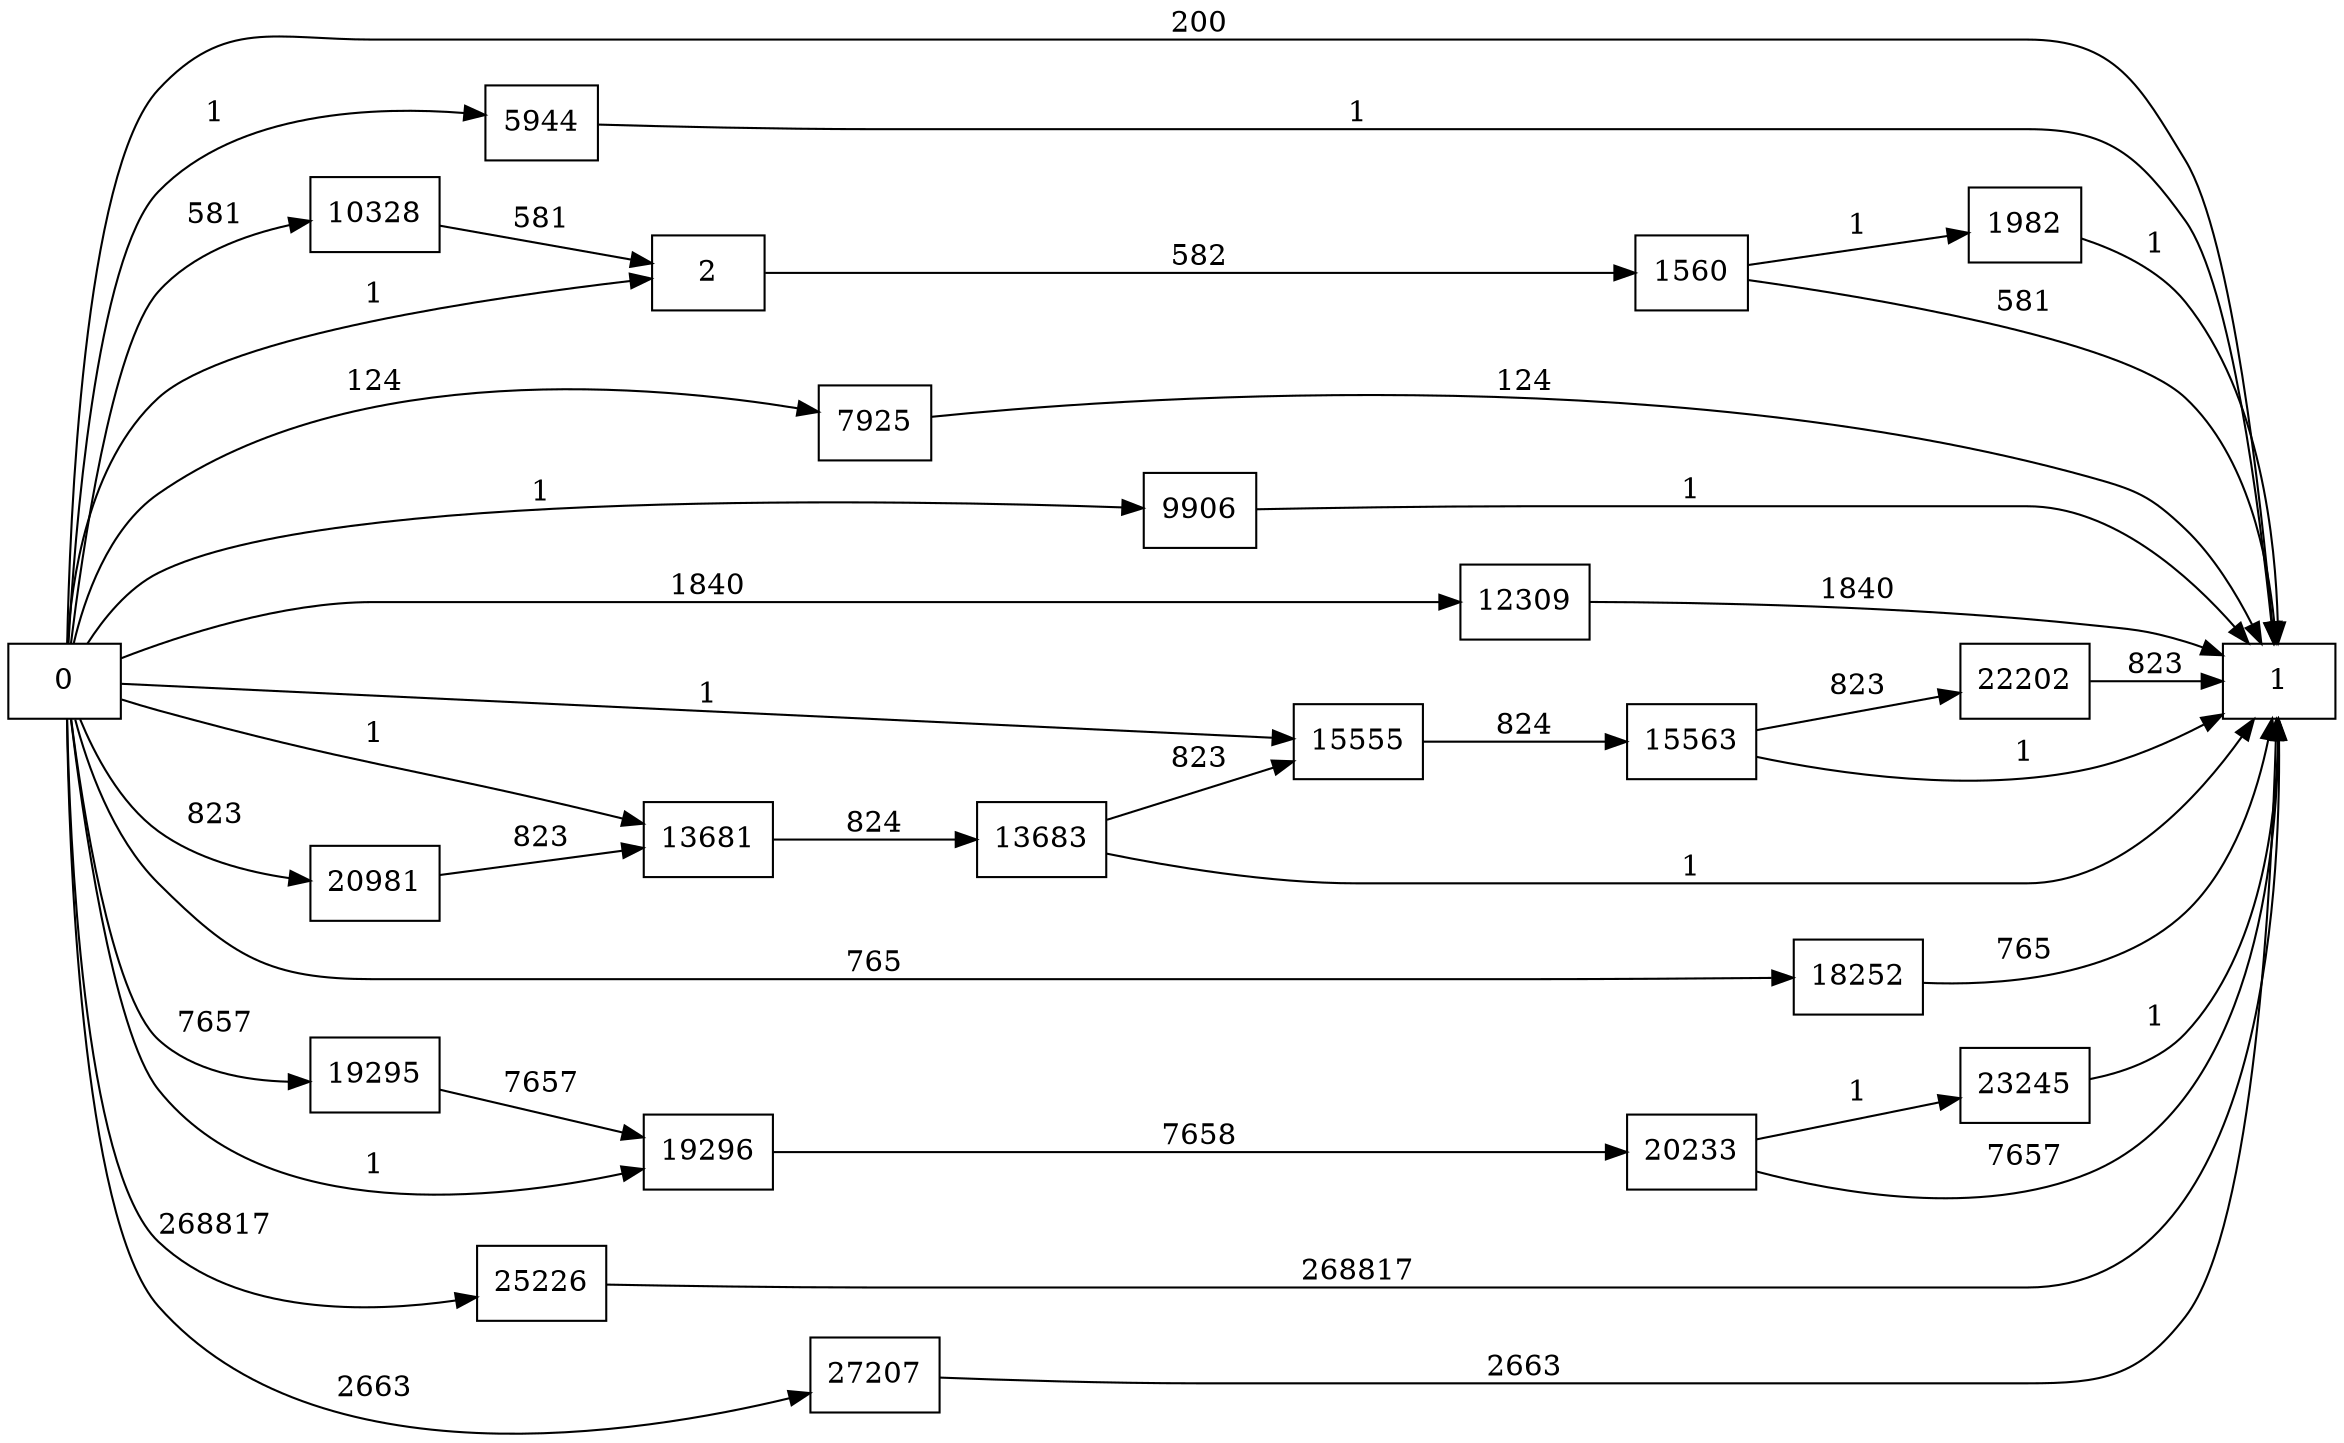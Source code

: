 digraph {
	graph [rankdir=LR]
	node [shape=rectangle]
	2 -> 1560 [label=582]
	1560 -> 1 [label=581]
	1560 -> 1982 [label=1]
	1982 -> 1 [label=1]
	5944 -> 1 [label=1]
	7925 -> 1 [label=124]
	9906 -> 1 [label=1]
	10328 -> 2 [label=581]
	12309 -> 1 [label=1840]
	13681 -> 13683 [label=824]
	13683 -> 1 [label=1]
	13683 -> 15555 [label=823]
	15555 -> 15563 [label=824]
	15563 -> 1 [label=1]
	15563 -> 22202 [label=823]
	18252 -> 1 [label=765]
	19295 -> 19296 [label=7657]
	19296 -> 20233 [label=7658]
	20233 -> 1 [label=7657]
	20233 -> 23245 [label=1]
	20981 -> 13681 [label=823]
	22202 -> 1 [label=823]
	23245 -> 1 [label=1]
	25226 -> 1 [label=268817]
	27207 -> 1 [label=2663]
	0 -> 2 [label=1]
	0 -> 19296 [label=1]
	0 -> 1 [label=200]
	0 -> 5944 [label=1]
	0 -> 7925 [label=124]
	0 -> 9906 [label=1]
	0 -> 10328 [label=581]
	0 -> 12309 [label=1840]
	0 -> 13681 [label=1]
	0 -> 15555 [label=1]
	0 -> 18252 [label=765]
	0 -> 19295 [label=7657]
	0 -> 20981 [label=823]
	0 -> 25226 [label=268817]
	0 -> 27207 [label=2663]
}
